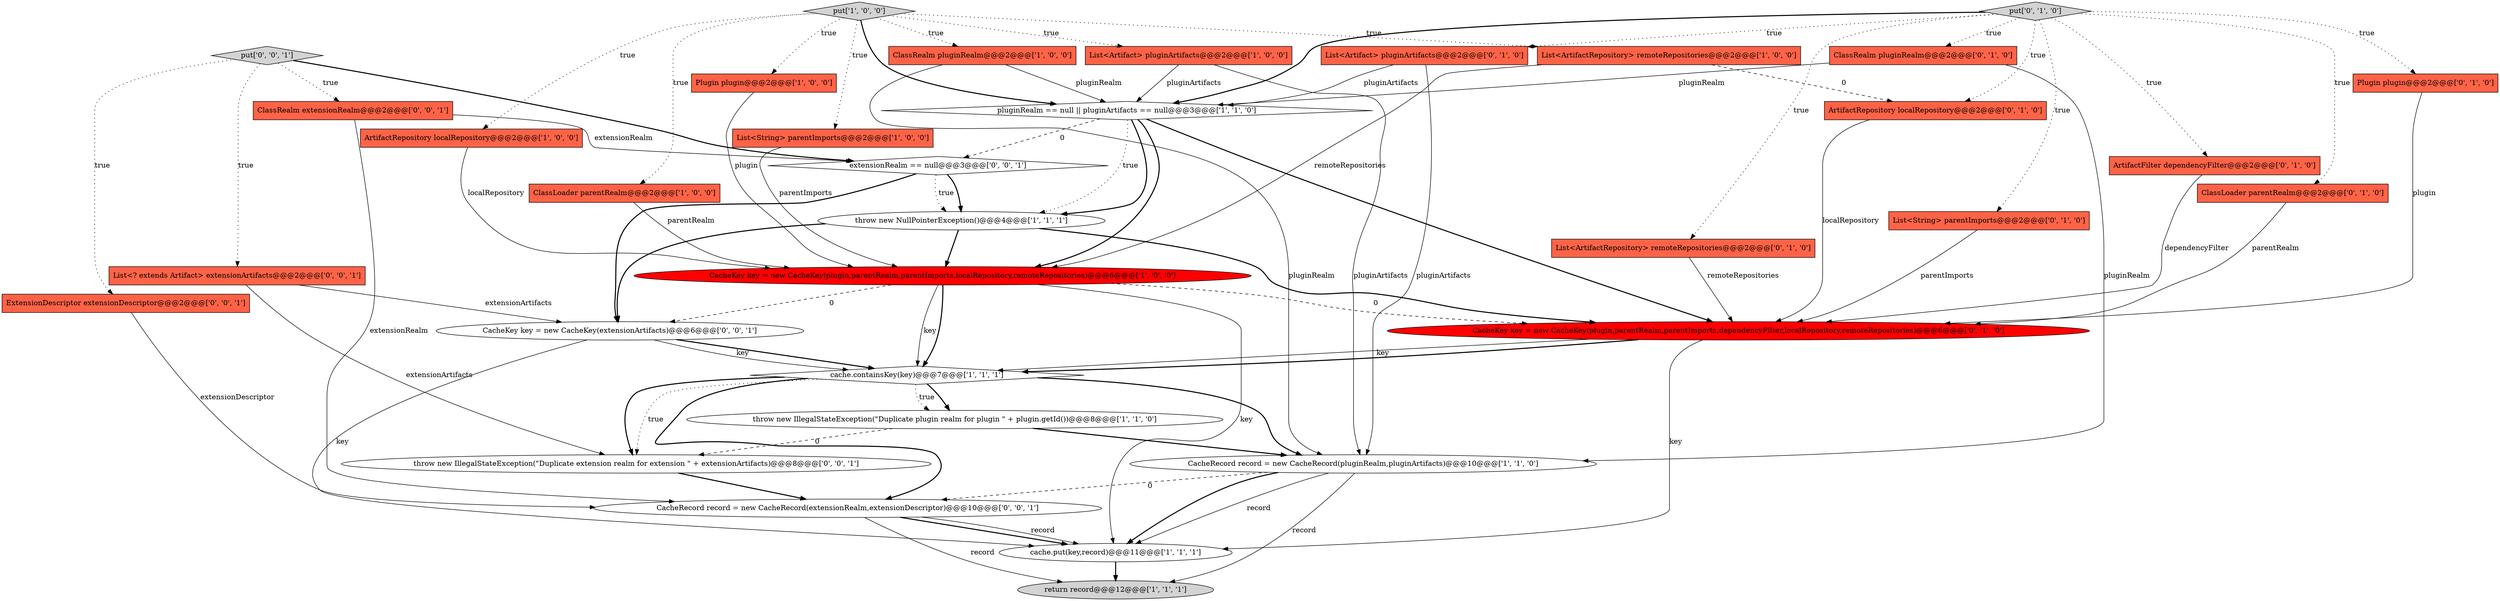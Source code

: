 digraph {
10 [style = filled, label = "throw new IllegalStateException(\"Duplicate plugin realm for plugin \" + plugin.getId())@@@8@@@['1', '1', '0']", fillcolor = white, shape = ellipse image = "AAA0AAABBB1BBB"];
33 [style = filled, label = "List<? extends Artifact> extensionArtifacts@@@2@@@['0', '0', '1']", fillcolor = tomato, shape = box image = "AAA0AAABBB3BBB"];
29 [style = filled, label = "ExtensionDescriptor extensionDescriptor@@@2@@@['0', '0', '1']", fillcolor = tomato, shape = box image = "AAA0AAABBB3BBB"];
4 [style = filled, label = "List<Artifact> pluginArtifacts@@@2@@@['1', '0', '0']", fillcolor = tomato, shape = box image = "AAA0AAABBB1BBB"];
32 [style = filled, label = "put['0', '0', '1']", fillcolor = lightgray, shape = diamond image = "AAA0AAABBB3BBB"];
27 [style = filled, label = "throw new IllegalStateException(\"Duplicate extension realm for extension \" + extensionArtifacts)@@@8@@@['0', '0', '1']", fillcolor = white, shape = ellipse image = "AAA0AAABBB3BBB"];
30 [style = filled, label = "extensionRealm == null@@@3@@@['0', '0', '1']", fillcolor = white, shape = diamond image = "AAA0AAABBB3BBB"];
3 [style = filled, label = "CacheRecord record = new CacheRecord(pluginRealm,pluginArtifacts)@@@10@@@['1', '1', '0']", fillcolor = white, shape = ellipse image = "AAA0AAABBB1BBB"];
24 [style = filled, label = "ClassRealm pluginRealm@@@2@@@['0', '1', '0']", fillcolor = tomato, shape = box image = "AAA0AAABBB2BBB"];
6 [style = filled, label = "ClassRealm pluginRealm@@@2@@@['1', '0', '0']", fillcolor = tomato, shape = box image = "AAA0AAABBB1BBB"];
26 [style = filled, label = "ClassRealm extensionRealm@@@2@@@['0', '0', '1']", fillcolor = tomato, shape = box image = "AAA0AAABBB3BBB"];
22 [style = filled, label = "Plugin plugin@@@2@@@['0', '1', '0']", fillcolor = tomato, shape = box image = "AAA0AAABBB2BBB"];
0 [style = filled, label = "pluginRealm == null || pluginArtifacts == null@@@3@@@['1', '1', '0']", fillcolor = white, shape = diamond image = "AAA0AAABBB1BBB"];
13 [style = filled, label = "ArtifactRepository localRepository@@@2@@@['1', '0', '0']", fillcolor = tomato, shape = box image = "AAA0AAABBB1BBB"];
12 [style = filled, label = "return record@@@12@@@['1', '1', '1']", fillcolor = lightgray, shape = ellipse image = "AAA0AAABBB1BBB"];
21 [style = filled, label = "List<ArtifactRepository> remoteRepositories@@@2@@@['0', '1', '0']", fillcolor = tomato, shape = box image = "AAA0AAABBB2BBB"];
17 [style = filled, label = "put['0', '1', '0']", fillcolor = lightgray, shape = diamond image = "AAA0AAABBB2BBB"];
2 [style = filled, label = "throw new NullPointerException()@@@4@@@['1', '1', '1']", fillcolor = white, shape = ellipse image = "AAA0AAABBB1BBB"];
25 [style = filled, label = "ArtifactRepository localRepository@@@2@@@['0', '1', '0']", fillcolor = tomato, shape = box image = "AAA1AAABBB2BBB"];
18 [style = filled, label = "List<Artifact> pluginArtifacts@@@2@@@['0', '1', '0']", fillcolor = tomato, shape = box image = "AAA0AAABBB2BBB"];
1 [style = filled, label = "ClassLoader parentRealm@@@2@@@['1', '0', '0']", fillcolor = tomato, shape = box image = "AAA0AAABBB1BBB"];
23 [style = filled, label = "ArtifactFilter dependencyFilter@@@2@@@['0', '1', '0']", fillcolor = tomato, shape = box image = "AAA0AAABBB2BBB"];
31 [style = filled, label = "CacheKey key = new CacheKey(extensionArtifacts)@@@6@@@['0', '0', '1']", fillcolor = white, shape = ellipse image = "AAA0AAABBB3BBB"];
14 [style = filled, label = "List<ArtifactRepository> remoteRepositories@@@2@@@['1', '0', '0']", fillcolor = tomato, shape = box image = "AAA1AAABBB1BBB"];
28 [style = filled, label = "CacheRecord record = new CacheRecord(extensionRealm,extensionDescriptor)@@@10@@@['0', '0', '1']", fillcolor = white, shape = ellipse image = "AAA0AAABBB3BBB"];
16 [style = filled, label = "ClassLoader parentRealm@@@2@@@['0', '1', '0']", fillcolor = tomato, shape = box image = "AAA0AAABBB2BBB"];
7 [style = filled, label = "Plugin plugin@@@2@@@['1', '0', '0']", fillcolor = tomato, shape = box image = "AAA0AAABBB1BBB"];
9 [style = filled, label = "List<String> parentImports@@@2@@@['1', '0', '0']", fillcolor = tomato, shape = box image = "AAA0AAABBB1BBB"];
11 [style = filled, label = "CacheKey key = new CacheKey(plugin,parentRealm,parentImports,localRepository,remoteRepositories)@@@6@@@['1', '0', '0']", fillcolor = red, shape = ellipse image = "AAA1AAABBB1BBB"];
5 [style = filled, label = "cache.put(key,record)@@@11@@@['1', '1', '1']", fillcolor = white, shape = ellipse image = "AAA0AAABBB1BBB"];
19 [style = filled, label = "CacheKey key = new CacheKey(plugin,parentRealm,parentImports,dependencyFilter,localRepository,remoteRepositories)@@@6@@@['0', '1', '0']", fillcolor = red, shape = ellipse image = "AAA1AAABBB2BBB"];
15 [style = filled, label = "put['1', '0', '0']", fillcolor = lightgray, shape = diamond image = "AAA0AAABBB1BBB"];
8 [style = filled, label = "cache.containsKey(key)@@@7@@@['1', '1', '1']", fillcolor = white, shape = diamond image = "AAA0AAABBB1BBB"];
20 [style = filled, label = "List<String> parentImports@@@2@@@['0', '1', '0']", fillcolor = tomato, shape = box image = "AAA0AAABBB2BBB"];
8->10 [style = bold, label=""];
33->31 [style = solid, label="extensionArtifacts"];
14->25 [style = dashed, label="0"];
11->5 [style = solid, label="key"];
27->28 [style = bold, label=""];
10->27 [style = dashed, label="0"];
15->7 [style = dotted, label="true"];
15->9 [style = dotted, label="true"];
30->2 [style = dotted, label="true"];
3->5 [style = bold, label=""];
15->0 [style = bold, label=""];
0->30 [style = dashed, label="0"];
11->8 [style = solid, label="key"];
7->11 [style = solid, label="plugin"];
19->8 [style = solid, label="key"];
8->27 [style = bold, label=""];
13->11 [style = solid, label="localRepository"];
2->31 [style = bold, label=""];
17->20 [style = dotted, label="true"];
8->28 [style = bold, label=""];
28->5 [style = bold, label=""];
0->19 [style = bold, label=""];
24->0 [style = solid, label="pluginRealm"];
6->0 [style = solid, label="pluginRealm"];
16->19 [style = solid, label="parentRealm"];
31->5 [style = solid, label="key"];
15->14 [style = dotted, label="true"];
17->23 [style = dotted, label="true"];
15->13 [style = dotted, label="true"];
17->16 [style = dotted, label="true"];
22->19 [style = solid, label="plugin"];
11->8 [style = bold, label=""];
17->21 [style = dotted, label="true"];
23->19 [style = solid, label="dependencyFilter"];
14->11 [style = solid, label="remoteRepositories"];
3->28 [style = dashed, label="0"];
17->18 [style = dotted, label="true"];
6->3 [style = solid, label="pluginRealm"];
8->3 [style = bold, label=""];
4->0 [style = solid, label="pluginArtifacts"];
28->5 [style = solid, label="record"];
0->11 [style = bold, label=""];
4->3 [style = solid, label="pluginArtifacts"];
32->30 [style = bold, label=""];
3->12 [style = solid, label="record"];
24->3 [style = solid, label="pluginRealm"];
32->33 [style = dotted, label="true"];
1->11 [style = solid, label="parentRealm"];
21->19 [style = solid, label="remoteRepositories"];
17->0 [style = bold, label=""];
17->25 [style = dotted, label="true"];
11->31 [style = dashed, label="0"];
30->31 [style = bold, label=""];
9->11 [style = solid, label="parentImports"];
18->3 [style = solid, label="pluginArtifacts"];
17->22 [style = dotted, label="true"];
32->29 [style = dotted, label="true"];
33->27 [style = solid, label="extensionArtifacts"];
31->8 [style = bold, label=""];
2->11 [style = bold, label=""];
17->24 [style = dotted, label="true"];
25->19 [style = solid, label="localRepository"];
2->19 [style = bold, label=""];
0->2 [style = bold, label=""];
28->12 [style = solid, label="record"];
10->3 [style = bold, label=""];
8->10 [style = dotted, label="true"];
15->4 [style = dotted, label="true"];
19->8 [style = bold, label=""];
19->5 [style = solid, label="key"];
18->0 [style = solid, label="pluginArtifacts"];
3->5 [style = solid, label="record"];
29->28 [style = solid, label="extensionDescriptor"];
26->28 [style = solid, label="extensionRealm"];
5->12 [style = bold, label=""];
11->19 [style = dashed, label="0"];
20->19 [style = solid, label="parentImports"];
15->1 [style = dotted, label="true"];
15->6 [style = dotted, label="true"];
26->30 [style = solid, label="extensionRealm"];
32->26 [style = dotted, label="true"];
0->2 [style = dotted, label="true"];
8->27 [style = dotted, label="true"];
30->2 [style = bold, label=""];
31->8 [style = solid, label="key"];
}
